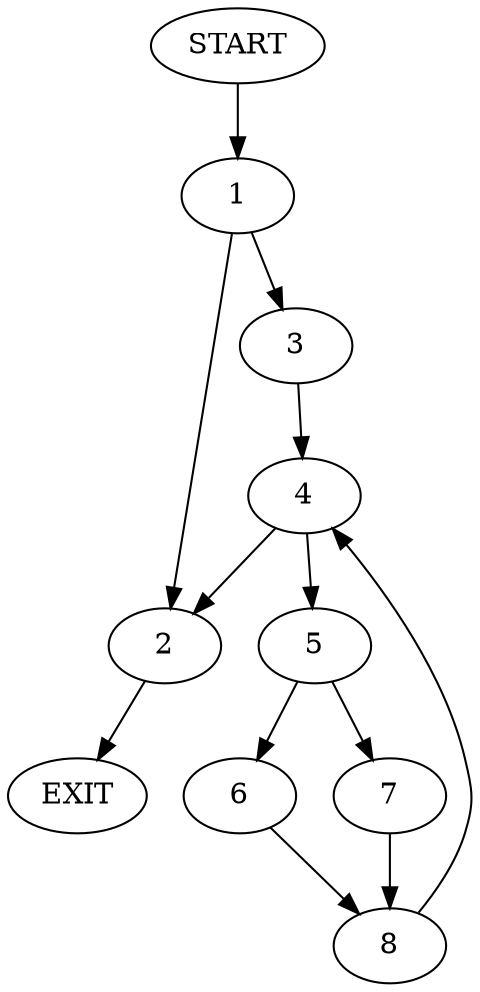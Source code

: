 digraph {
0 [label="START"]
9 [label="EXIT"]
0 -> 1
1 -> 2
1 -> 3
3 -> 4
2 -> 9
4 -> 5
4 -> 2
5 -> 6
5 -> 7
6 -> 8
7 -> 8
8 -> 4
}
